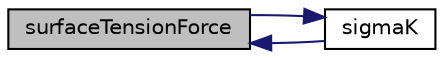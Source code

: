 digraph "surfaceTensionForce"
{
  bgcolor="transparent";
  edge [fontname="Helvetica",fontsize="10",labelfontname="Helvetica",labelfontsize="10"];
  node [fontname="Helvetica",fontsize="10",shape=record];
  rankdir="LR";
  Node128 [label="surfaceTensionForce",height=0.2,width=0.4,color="black", fillcolor="grey75", style="filled", fontcolor="black"];
  Node128 -> Node129 [dir="back",color="midnightblue",fontsize="10",style="solid",fontname="Helvetica"];
  Node129 [label="sigmaK",height=0.2,width=0.4,color="black",URL="$a31885.html#ad21386c42c466eee9e670be795b6ea81"];
  Node129 -> Node128 [dir="back",color="midnightblue",fontsize="10",style="solid",fontname="Helvetica"];
}
